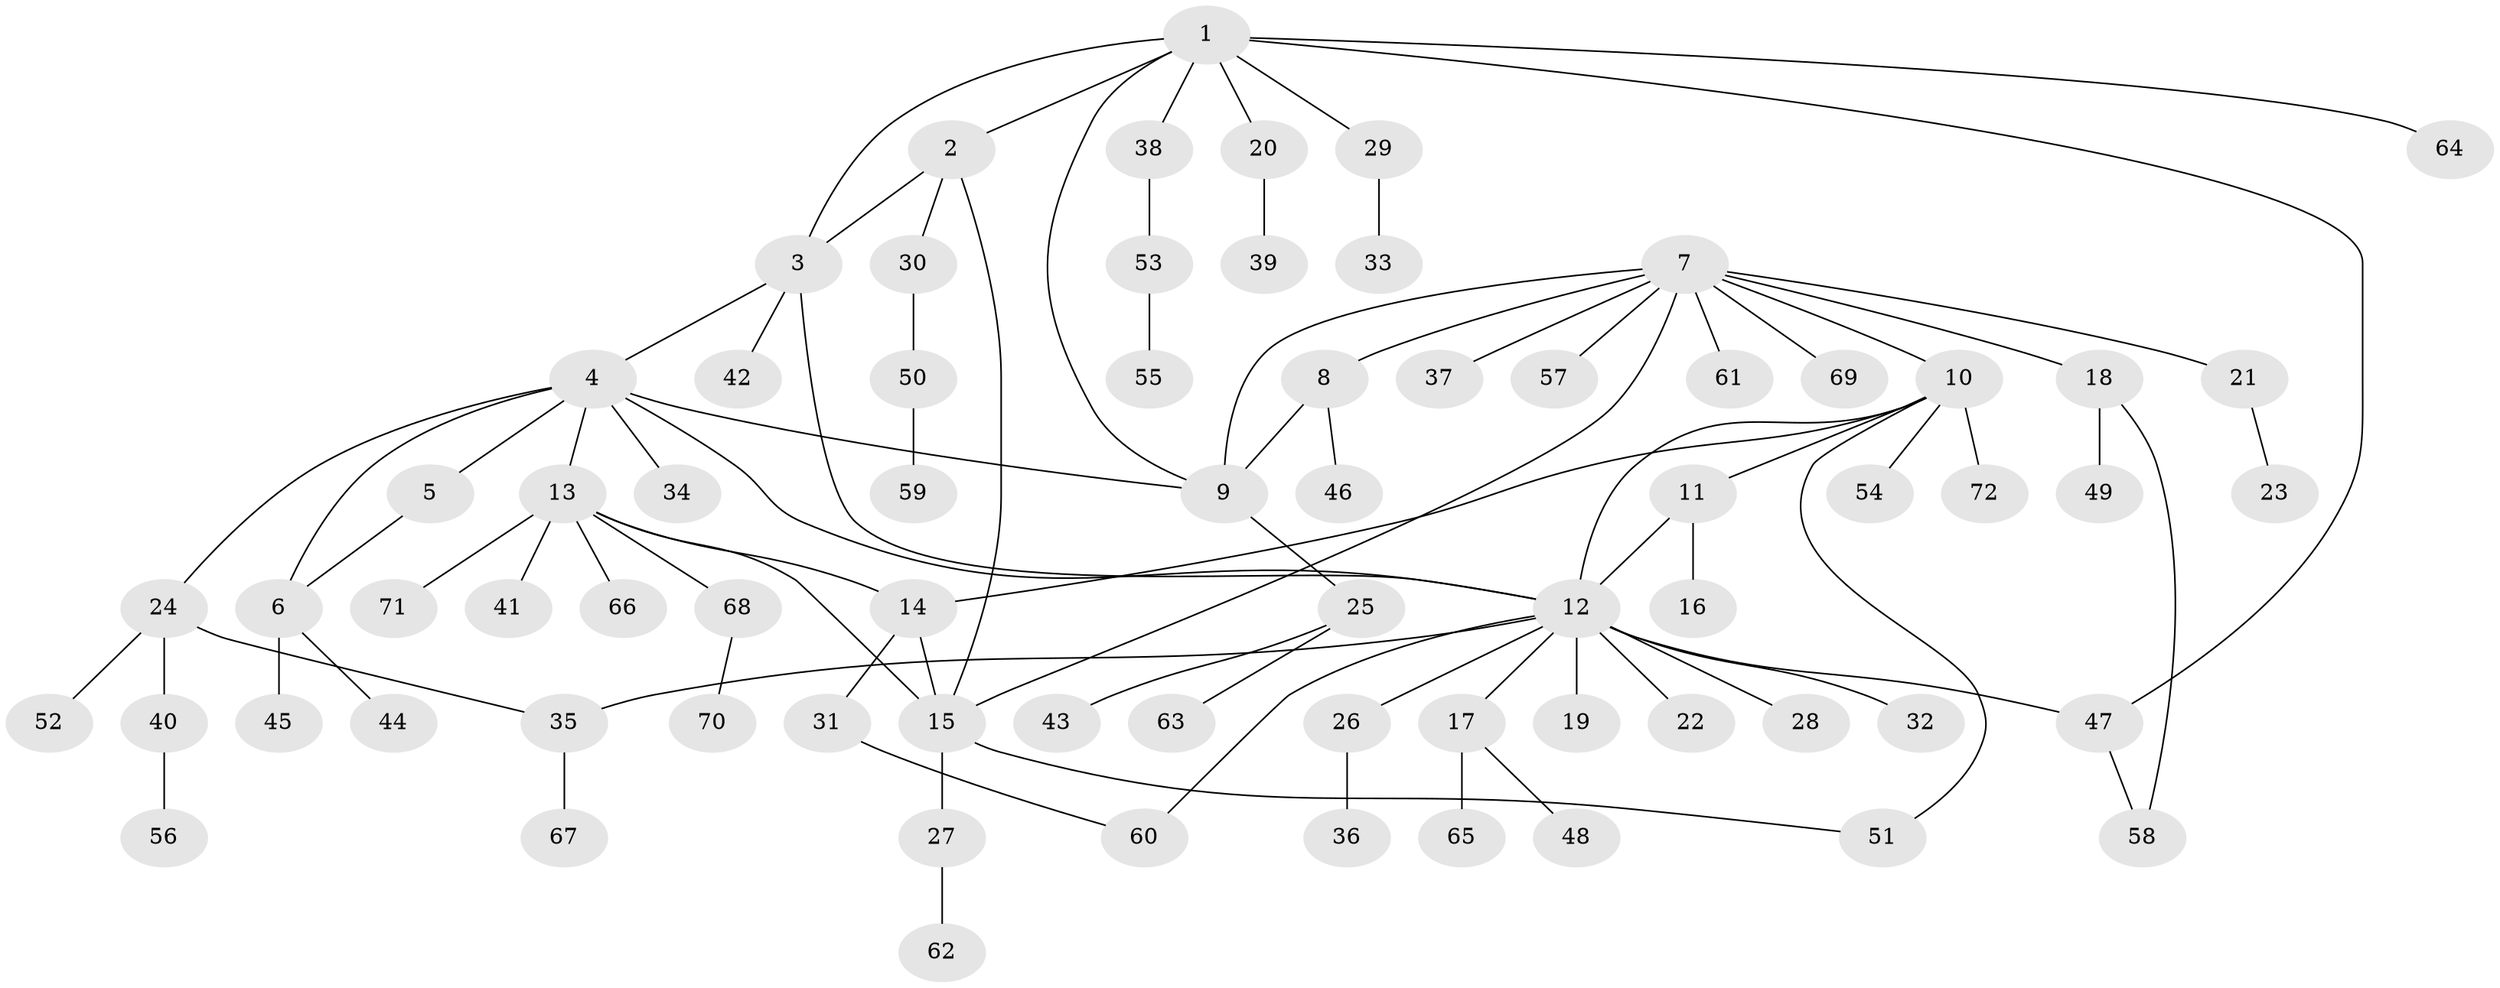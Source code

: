 // coarse degree distribution, {7: 0.044444444444444446, 4: 0.06666666666666667, 2: 0.2222222222222222, 3: 0.06666666666666667, 9: 0.022222222222222223, 5: 0.022222222222222223, 6: 0.06666666666666667, 12: 0.022222222222222223, 1: 0.4666666666666667}
// Generated by graph-tools (version 1.1) at 2025/52/03/04/25 22:52:10]
// undirected, 72 vertices, 87 edges
graph export_dot {
  node [color=gray90,style=filled];
  1;
  2;
  3;
  4;
  5;
  6;
  7;
  8;
  9;
  10;
  11;
  12;
  13;
  14;
  15;
  16;
  17;
  18;
  19;
  20;
  21;
  22;
  23;
  24;
  25;
  26;
  27;
  28;
  29;
  30;
  31;
  32;
  33;
  34;
  35;
  36;
  37;
  38;
  39;
  40;
  41;
  42;
  43;
  44;
  45;
  46;
  47;
  48;
  49;
  50;
  51;
  52;
  53;
  54;
  55;
  56;
  57;
  58;
  59;
  60;
  61;
  62;
  63;
  64;
  65;
  66;
  67;
  68;
  69;
  70;
  71;
  72;
  1 -- 2;
  1 -- 3;
  1 -- 9;
  1 -- 20;
  1 -- 29;
  1 -- 38;
  1 -- 47;
  1 -- 64;
  2 -- 3;
  2 -- 15;
  2 -- 30;
  3 -- 4;
  3 -- 12;
  3 -- 42;
  4 -- 5;
  4 -- 6;
  4 -- 9;
  4 -- 12;
  4 -- 13;
  4 -- 24;
  4 -- 34;
  5 -- 6;
  6 -- 44;
  6 -- 45;
  7 -- 8;
  7 -- 9;
  7 -- 10;
  7 -- 15;
  7 -- 18;
  7 -- 21;
  7 -- 37;
  7 -- 57;
  7 -- 61;
  7 -- 69;
  8 -- 9;
  8 -- 46;
  9 -- 25;
  10 -- 11;
  10 -- 12;
  10 -- 14;
  10 -- 51;
  10 -- 54;
  10 -- 72;
  11 -- 12;
  11 -- 16;
  12 -- 17;
  12 -- 19;
  12 -- 22;
  12 -- 26;
  12 -- 28;
  12 -- 32;
  12 -- 35;
  12 -- 47;
  12 -- 60;
  13 -- 14;
  13 -- 15;
  13 -- 41;
  13 -- 66;
  13 -- 68;
  13 -- 71;
  14 -- 15;
  14 -- 31;
  15 -- 27;
  15 -- 51;
  17 -- 48;
  17 -- 65;
  18 -- 49;
  18 -- 58;
  20 -- 39;
  21 -- 23;
  24 -- 35;
  24 -- 40;
  24 -- 52;
  25 -- 43;
  25 -- 63;
  26 -- 36;
  27 -- 62;
  29 -- 33;
  30 -- 50;
  31 -- 60;
  35 -- 67;
  38 -- 53;
  40 -- 56;
  47 -- 58;
  50 -- 59;
  53 -- 55;
  68 -- 70;
}
